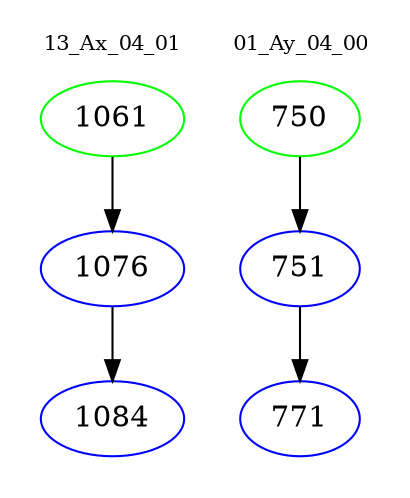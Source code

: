 digraph{
subgraph cluster_0 {
color = white
label = "13_Ax_04_01";
fontsize=10;
T0_1061 [label="1061", color="green"]
T0_1061 -> T0_1076 [color="black"]
T0_1076 [label="1076", color="blue"]
T0_1076 -> T0_1084 [color="black"]
T0_1084 [label="1084", color="blue"]
}
subgraph cluster_1 {
color = white
label = "01_Ay_04_00";
fontsize=10;
T1_750 [label="750", color="green"]
T1_750 -> T1_751 [color="black"]
T1_751 [label="751", color="blue"]
T1_751 -> T1_771 [color="black"]
T1_771 [label="771", color="blue"]
}
}
